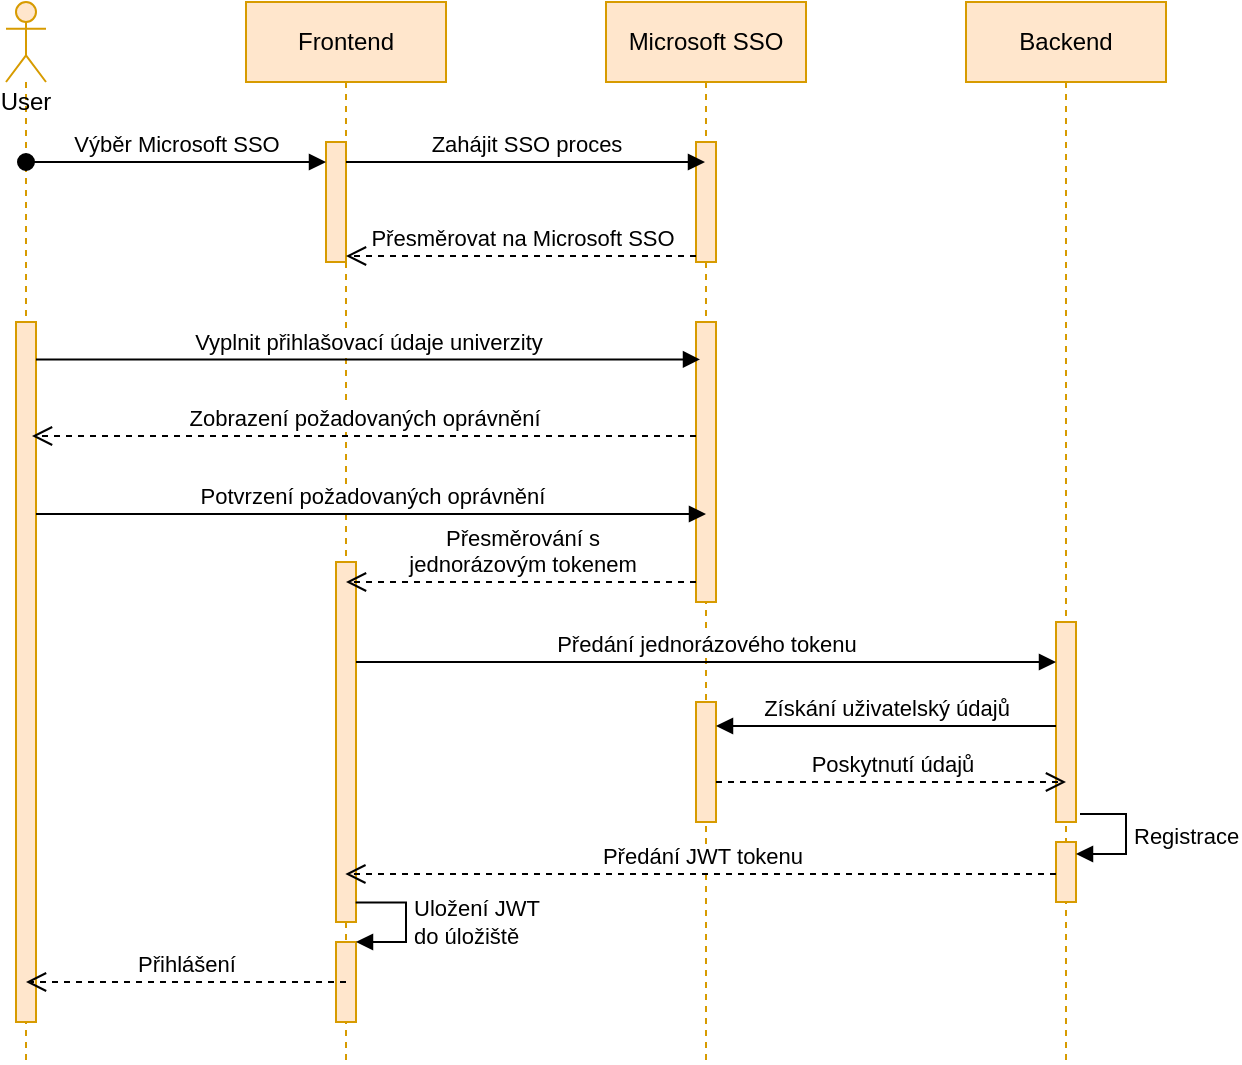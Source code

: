 <mxfile version="20.5.3" type="embed"><diagram id="tU3mTcSXYGT8jz4W1jHq" name="Page-1"><mxGraphModel dx="936" dy="633" grid="1" gridSize="10" guides="1" tooltips="1" connect="1" arrows="1" fold="1" page="1" pageScale="1" pageWidth="850" pageHeight="1100" math="0" shadow="0"><root><mxCell id="0"/><mxCell id="1" parent="0"/><mxCell id="2" value="User&lt;br&gt;" style="shape=umlLifeline;participant=umlActor;perimeter=lifelinePerimeter;whiteSpace=wrap;html=1;container=1;collapsible=0;recursiveResize=0;verticalAlign=top;spacingTop=36;outlineConnect=0;fillColor=#ffe6cc;strokeColor=#d79b00;" vertex="1" parent="1"><mxGeometry x="50" y="30" width="20" height="530" as="geometry"/></mxCell><mxCell id="19" value="" style="html=1;points=[];perimeter=orthogonalPerimeter;fillColor=#ffe6cc;strokeColor=#d79b00;" vertex="1" parent="2"><mxGeometry x="5" y="160" width="10" height="350" as="geometry"/></mxCell><mxCell id="3" value="Frontend" style="shape=umlLifeline;perimeter=lifelinePerimeter;whiteSpace=wrap;html=1;container=1;collapsible=0;recursiveResize=0;outlineConnect=0;fillColor=#ffe6cc;strokeColor=#d79b00;" vertex="1" parent="1"><mxGeometry x="170" y="30" width="100" height="530" as="geometry"/></mxCell><mxCell id="6" value="" style="html=1;points=[];perimeter=orthogonalPerimeter;fillColor=#ffe6cc;strokeColor=#d79b00;" vertex="1" parent="3"><mxGeometry x="40" y="70" width="10" height="60" as="geometry"/></mxCell><mxCell id="27" value="" style="html=1;points=[];perimeter=orthogonalPerimeter;fillColor=#ffe6cc;strokeColor=#d79b00;" vertex="1" parent="3"><mxGeometry x="45" y="280" width="10" height="180" as="geometry"/></mxCell><mxCell id="41" value="" style="html=1;points=[];perimeter=orthogonalPerimeter;fillColor=#ffe6cc;strokeColor=#d79b00;" vertex="1" parent="3"><mxGeometry x="45" y="470" width="10" height="40" as="geometry"/></mxCell><mxCell id="42" value="Uložení JWT&lt;br&gt;do úložiště" style="edgeStyle=orthogonalEdgeStyle;html=1;align=left;spacingLeft=2;endArrow=block;rounded=0;entryX=1;entryY=0;exitX=0.983;exitY=0.946;exitDx=0;exitDy=0;exitPerimeter=0;" edge="1" target="41" parent="3" source="27"><mxGeometry relative="1" as="geometry"><mxPoint x="60" y="450" as="sourcePoint"/><Array as="points"><mxPoint x="80" y="450"/><mxPoint x="80" y="470"/></Array></mxGeometry></mxCell><mxCell id="4" value="Microsoft SSO" style="shape=umlLifeline;perimeter=lifelinePerimeter;whiteSpace=wrap;html=1;container=1;collapsible=0;recursiveResize=0;outlineConnect=0;fillColor=#ffe6cc;strokeColor=#d79b00;" vertex="1" parent="1"><mxGeometry x="350" y="30" width="100" height="530" as="geometry"/></mxCell><mxCell id="11" value="" style="html=1;points=[];perimeter=orthogonalPerimeter;fillColor=#ffe6cc;strokeColor=#d79b00;" vertex="1" parent="4"><mxGeometry x="45" y="70" width="10" height="60" as="geometry"/></mxCell><mxCell id="14" value="" style="html=1;points=[];perimeter=orthogonalPerimeter;fillColor=#ffe6cc;strokeColor=#d79b00;" vertex="1" parent="4"><mxGeometry x="45" y="160" width="10" height="140" as="geometry"/></mxCell><mxCell id="30" value="Přesměrování s&lt;br&gt;jednorázovým tokenem" style="html=1;verticalAlign=bottom;endArrow=open;dashed=1;endSize=8;rounded=0;" edge="1" parent="4" target="3"><mxGeometry relative="1" as="geometry"><mxPoint x="45" y="290" as="sourcePoint"/><mxPoint x="-35" y="290" as="targetPoint"/></mxGeometry></mxCell><mxCell id="35" value="" style="html=1;points=[];perimeter=orthogonalPerimeter;fillColor=#ffe6cc;strokeColor=#d79b00;" vertex="1" parent="4"><mxGeometry x="45" y="350" width="10" height="60" as="geometry"/></mxCell><mxCell id="5" value="Backend" style="shape=umlLifeline;perimeter=lifelinePerimeter;whiteSpace=wrap;html=1;container=1;collapsible=0;recursiveResize=0;outlineConnect=0;fillColor=#ffe6cc;strokeColor=#d79b00;" vertex="1" parent="1"><mxGeometry x="530" y="30" width="100" height="530" as="geometry"/></mxCell><mxCell id="31" value="" style="html=1;points=[];perimeter=orthogonalPerimeter;fillColor=#ffe6cc;strokeColor=#d79b00;" vertex="1" parent="5"><mxGeometry x="45" y="310" width="10" height="100" as="geometry"/></mxCell><mxCell id="38" value="" style="html=1;points=[];perimeter=orthogonalPerimeter;fillColor=#ffe6cc;strokeColor=#d79b00;" vertex="1" parent="5"><mxGeometry x="45" y="420" width="10" height="30" as="geometry"/></mxCell><mxCell id="39" value="Registrace" style="edgeStyle=orthogonalEdgeStyle;html=1;align=left;spacingLeft=2;endArrow=block;rounded=0;entryX=1;entryY=0;" edge="1" parent="5"><mxGeometry relative="1" as="geometry"><mxPoint x="57" y="406" as="sourcePoint"/><Array as="points"><mxPoint x="80" y="406"/></Array><mxPoint x="55" y="426" as="targetPoint"/></mxGeometry></mxCell><mxCell id="40" value="Předání JWT tokenu" style="html=1;verticalAlign=bottom;endArrow=open;dashed=1;endSize=8;rounded=0;" edge="1" parent="5"><mxGeometry relative="1" as="geometry"><mxPoint x="45" y="436" as="sourcePoint"/><mxPoint x="-310.333" y="436" as="targetPoint"/></mxGeometry></mxCell><mxCell id="7" value="Výběr Microsoft SSO" style="html=1;verticalAlign=bottom;startArrow=oval;endArrow=block;startSize=8;rounded=0;" edge="1" target="6" parent="1" source="2"><mxGeometry relative="1" as="geometry"><mxPoint x="59.5" y="130" as="sourcePoint"/><Array as="points"><mxPoint x="100" y="110"/></Array></mxGeometry></mxCell><mxCell id="9" value="Zahájit SSO proces" style="html=1;verticalAlign=bottom;endArrow=block;rounded=0;" edge="1" target="4" parent="1" source="6"><mxGeometry relative="1" as="geometry"><mxPoint x="275" y="100" as="sourcePoint"/><Array as="points"><mxPoint x="260" y="110"/></Array></mxGeometry></mxCell><mxCell id="16" value="Zobrazení požadovaných oprávnění" style="html=1;verticalAlign=bottom;endArrow=open;dashed=1;endSize=8;rounded=0;" edge="1" parent="1"><mxGeometry relative="1" as="geometry"><mxPoint x="395" y="247" as="sourcePoint"/><mxPoint x="63" y="247" as="targetPoint"/></mxGeometry></mxCell><mxCell id="13" value="Přesměrovat na Microsoft SSO" style="html=1;verticalAlign=bottom;endArrow=open;dashed=1;endSize=8;exitX=0;exitY=0.95;rounded=0;" edge="1" source="11" parent="1" target="3"><mxGeometry relative="1" as="geometry"><mxPoint x="210" y="160" as="targetPoint"/><Array as="points"/></mxGeometry></mxCell><mxCell id="20" value="Vyplnit přihlašovací údaje univerzity" style="html=1;verticalAlign=bottom;endArrow=block;rounded=0;" edge="1" parent="1" source="19"><mxGeometry width="80" relative="1" as="geometry"><mxPoint x="66.5" y="208.72" as="sourcePoint"/><mxPoint x="397" y="208.72" as="targetPoint"/></mxGeometry></mxCell><mxCell id="21" value="Potvrzení požadovaných oprávnění" style="html=1;verticalAlign=bottom;endArrow=block;rounded=0;" edge="1" parent="1" source="19"><mxGeometry width="80" relative="1" as="geometry"><mxPoint x="70" y="286" as="sourcePoint"/><mxPoint x="400" y="286" as="targetPoint"/><Array as="points"><mxPoint x="280" y="286"/></Array></mxGeometry></mxCell><mxCell id="34" value="Předání jednorázového tokenu" style="html=1;verticalAlign=bottom;endArrow=block;rounded=0;" edge="1" parent="1"><mxGeometry width="80" relative="1" as="geometry"><mxPoint x="225" y="360" as="sourcePoint"/><mxPoint x="575" y="360" as="targetPoint"/></mxGeometry></mxCell><mxCell id="36" value="Získání uživatelský údajů" style="html=1;verticalAlign=bottom;endArrow=block;entryX=1;entryY=0;rounded=0;" edge="1" parent="1"><mxGeometry relative="1" as="geometry"><mxPoint x="575" y="392" as="sourcePoint"/><mxPoint x="405" y="392" as="targetPoint"/></mxGeometry></mxCell><mxCell id="37" value="Poskytnutí údajů" style="html=1;verticalAlign=bottom;endArrow=open;dashed=1;endSize=8;exitX=1;exitY=0.95;rounded=0;entryX=0.5;entryY=0.77;entryDx=0;entryDy=0;entryPerimeter=0;" edge="1" parent="1"><mxGeometry relative="1" as="geometry"><mxPoint x="580" y="420" as="targetPoint"/><mxPoint x="405" y="420" as="sourcePoint"/></mxGeometry></mxCell><mxCell id="48" value="Přihlášení" style="html=1;verticalAlign=bottom;endArrow=open;dashed=1;endSize=8;rounded=0;" edge="1" parent="1" target="2"><mxGeometry relative="1" as="geometry"><mxPoint x="220" y="520" as="sourcePoint"/><mxPoint x="140" y="520" as="targetPoint"/></mxGeometry></mxCell></root></mxGraphModel></diagram></mxfile>